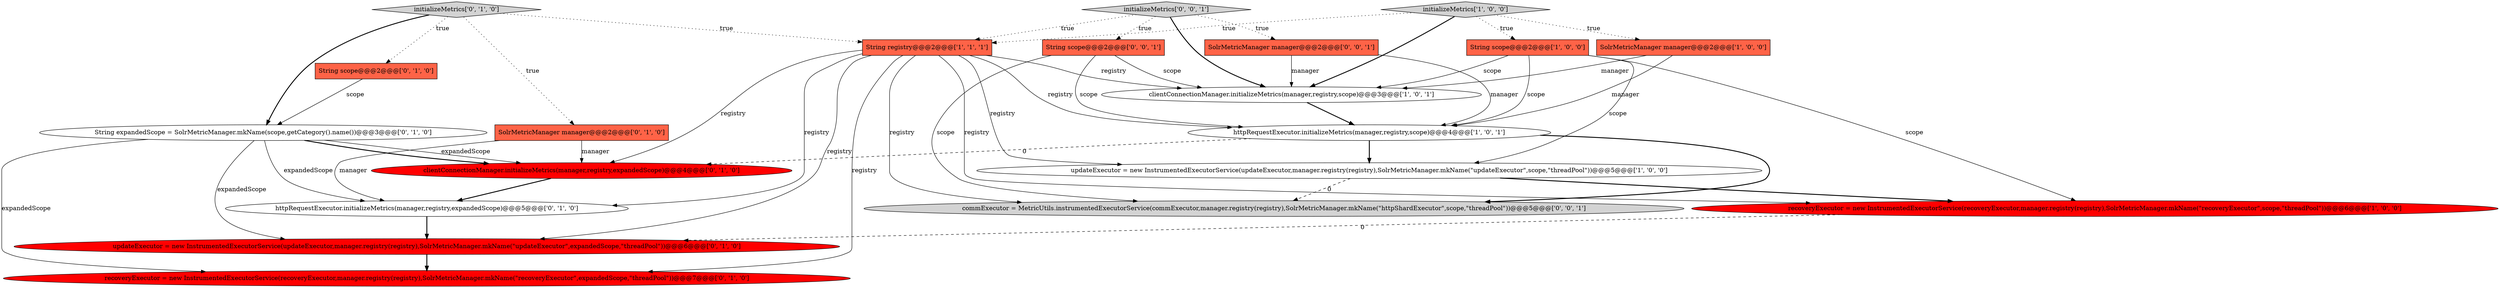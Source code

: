 digraph {
4 [style = filled, label = "httpRequestExecutor.initializeMetrics(manager,registry,scope)@@@4@@@['1', '0', '1']", fillcolor = white, shape = ellipse image = "AAA0AAABBB1BBB"];
11 [style = filled, label = "String scope@@@2@@@['0', '1', '0']", fillcolor = tomato, shape = box image = "AAA0AAABBB2BBB"];
6 [style = filled, label = "recoveryExecutor = new InstrumentedExecutorService(recoveryExecutor,manager.registry(registry),SolrMetricManager.mkName(\"recoveryExecutor\",scope,\"threadPool\"))@@@6@@@['1', '0', '0']", fillcolor = red, shape = ellipse image = "AAA1AAABBB1BBB"];
0 [style = filled, label = "updateExecutor = new InstrumentedExecutorService(updateExecutor,manager.registry(registry),SolrMetricManager.mkName(\"updateExecutor\",scope,\"threadPool\"))@@@5@@@['1', '0', '0']", fillcolor = white, shape = ellipse image = "AAA0AAABBB1BBB"];
8 [style = filled, label = "String expandedScope = SolrMetricManager.mkName(scope,getCategory().name())@@@3@@@['0', '1', '0']", fillcolor = white, shape = ellipse image = "AAA0AAABBB2BBB"];
1 [style = filled, label = "clientConnectionManager.initializeMetrics(manager,registry,scope)@@@3@@@['1', '0', '1']", fillcolor = white, shape = ellipse image = "AAA0AAABBB1BBB"];
13 [style = filled, label = "httpRequestExecutor.initializeMetrics(manager,registry,expandedScope)@@@5@@@['0', '1', '0']", fillcolor = white, shape = ellipse image = "AAA0AAABBB2BBB"];
3 [style = filled, label = "String scope@@@2@@@['1', '0', '0']", fillcolor = tomato, shape = box image = "AAA0AAABBB1BBB"];
7 [style = filled, label = "String registry@@@2@@@['1', '1', '1']", fillcolor = tomato, shape = box image = "AAA0AAABBB1BBB"];
5 [style = filled, label = "initializeMetrics['1', '0', '0']", fillcolor = lightgray, shape = diamond image = "AAA0AAABBB1BBB"];
12 [style = filled, label = "clientConnectionManager.initializeMetrics(manager,registry,expandedScope)@@@4@@@['0', '1', '0']", fillcolor = red, shape = ellipse image = "AAA1AAABBB2BBB"];
2 [style = filled, label = "SolrMetricManager manager@@@2@@@['1', '0', '0']", fillcolor = tomato, shape = box image = "AAA0AAABBB1BBB"];
15 [style = filled, label = "updateExecutor = new InstrumentedExecutorService(updateExecutor,manager.registry(registry),SolrMetricManager.mkName(\"updateExecutor\",expandedScope,\"threadPool\"))@@@6@@@['0', '1', '0']", fillcolor = red, shape = ellipse image = "AAA1AAABBB2BBB"];
16 [style = filled, label = "commExecutor = MetricUtils.instrumentedExecutorService(commExecutor,manager.registry(registry),SolrMetricManager.mkName(\"httpShardExecutor\",scope,\"threadPool\"))@@@5@@@['0', '0', '1']", fillcolor = lightgray, shape = ellipse image = "AAA0AAABBB3BBB"];
10 [style = filled, label = "initializeMetrics['0', '1', '0']", fillcolor = lightgray, shape = diamond image = "AAA0AAABBB2BBB"];
17 [style = filled, label = "SolrMetricManager manager@@@2@@@['0', '0', '1']", fillcolor = tomato, shape = box image = "AAA0AAABBB3BBB"];
18 [style = filled, label = "String scope@@@2@@@['0', '0', '1']", fillcolor = tomato, shape = box image = "AAA0AAABBB3BBB"];
19 [style = filled, label = "initializeMetrics['0', '0', '1']", fillcolor = lightgray, shape = diamond image = "AAA0AAABBB3BBB"];
9 [style = filled, label = "recoveryExecutor = new InstrumentedExecutorService(recoveryExecutor,manager.registry(registry),SolrMetricManager.mkName(\"recoveryExecutor\",expandedScope,\"threadPool\"))@@@7@@@['0', '1', '0']", fillcolor = red, shape = ellipse image = "AAA1AAABBB2BBB"];
14 [style = filled, label = "SolrMetricManager manager@@@2@@@['0', '1', '0']", fillcolor = tomato, shape = box image = "AAA0AAABBB2BBB"];
18->4 [style = solid, label="scope"];
1->4 [style = bold, label=""];
14->13 [style = solid, label="manager"];
2->4 [style = solid, label="manager"];
17->1 [style = solid, label="manager"];
7->16 [style = solid, label="registry"];
0->6 [style = bold, label=""];
19->17 [style = dotted, label="true"];
8->15 [style = solid, label="expandedScope"];
18->1 [style = solid, label="scope"];
7->15 [style = solid, label="registry"];
3->1 [style = solid, label="scope"];
0->16 [style = dashed, label="0"];
19->18 [style = dotted, label="true"];
17->4 [style = solid, label="manager"];
7->13 [style = solid, label="registry"];
19->7 [style = dotted, label="true"];
5->3 [style = dotted, label="true"];
2->1 [style = solid, label="manager"];
3->4 [style = solid, label="scope"];
8->12 [style = solid, label="expandedScope"];
7->0 [style = solid, label="registry"];
4->0 [style = bold, label=""];
14->12 [style = solid, label="manager"];
4->12 [style = dashed, label="0"];
10->14 [style = dotted, label="true"];
8->13 [style = solid, label="expandedScope"];
12->13 [style = bold, label=""];
5->1 [style = bold, label=""];
3->6 [style = solid, label="scope"];
19->1 [style = bold, label=""];
10->8 [style = bold, label=""];
10->11 [style = dotted, label="true"];
6->15 [style = dashed, label="0"];
11->8 [style = solid, label="scope"];
15->9 [style = bold, label=""];
5->7 [style = dotted, label="true"];
7->12 [style = solid, label="registry"];
18->16 [style = solid, label="scope"];
3->0 [style = solid, label="scope"];
7->1 [style = solid, label="registry"];
7->9 [style = solid, label="registry"];
10->7 [style = dotted, label="true"];
13->15 [style = bold, label=""];
8->9 [style = solid, label="expandedScope"];
7->4 [style = solid, label="registry"];
7->6 [style = solid, label="registry"];
8->12 [style = bold, label=""];
4->16 [style = bold, label=""];
5->2 [style = dotted, label="true"];
}
